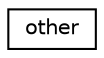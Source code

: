 digraph "Graphical Class Hierarchy"
{
  edge [fontname="Helvetica",fontsize="10",labelfontname="Helvetica",labelfontsize="10"];
  node [fontname="Helvetica",fontsize="10",shape=record];
  rankdir="LR";
  Node0 [label="other",height=0.2,width=0.4,color="black", fillcolor="white", style="filled",URL="$structother.html"];
}
